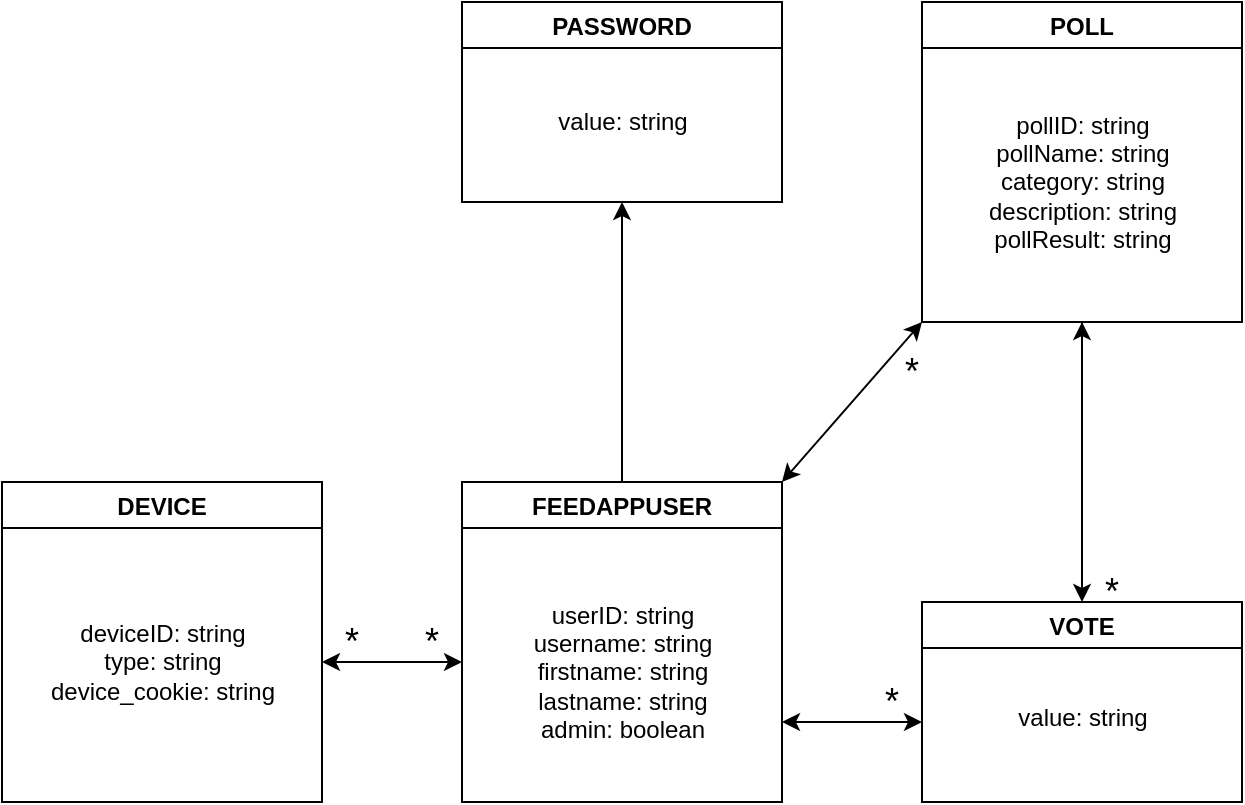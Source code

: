 <mxfile version="20.3.2" type="device"><diagram id="3DqvE3WZ2hL0PcK7NJS7" name="Page-1"><mxGraphModel dx="812" dy="529" grid="1" gridSize="10" guides="1" tooltips="1" connect="1" arrows="1" fold="1" page="1" pageScale="1" pageWidth="827" pageHeight="1169" math="0" shadow="0"><root><mxCell id="0"/><mxCell id="1" parent="0"/><mxCell id="i9x7m4cZ3sYLqyNfHoE3-2" value="FEEDAPPUSER" style="swimlane;" parent="1" vertex="1"><mxGeometry x="360" y="610" width="160" height="160" as="geometry"/></mxCell><mxCell id="i9x7m4cZ3sYLqyNfHoE3-5" value="userID: string&lt;br&gt;username: string&lt;br&gt;firstname: string&lt;br&gt;lastname: string&lt;br&gt;admin: boolean" style="text;html=1;align=center;verticalAlign=middle;resizable=0;points=[];autosize=1;strokeColor=none;fillColor=none;" parent="i9x7m4cZ3sYLqyNfHoE3-2" vertex="1"><mxGeometry x="25" y="50" width="110" height="90" as="geometry"/></mxCell><mxCell id="i9x7m4cZ3sYLqyNfHoE3-6" value="POLL" style="swimlane;" parent="1" vertex="1"><mxGeometry x="590" y="370" width="160" height="160" as="geometry"/></mxCell><mxCell id="i9x7m4cZ3sYLqyNfHoE3-7" value="pollID: string&lt;br&gt;pollName: string&lt;br&gt;category: string&lt;br&gt;description: string&lt;br&gt;pollResult: string" style="text;html=1;align=center;verticalAlign=middle;resizable=0;points=[];autosize=1;strokeColor=none;fillColor=none;" parent="i9x7m4cZ3sYLqyNfHoE3-6" vertex="1"><mxGeometry x="20" y="45" width="120" height="90" as="geometry"/></mxCell><mxCell id="i9x7m4cZ3sYLqyNfHoE3-8" value="VOTE" style="swimlane;" parent="1" vertex="1"><mxGeometry x="590" y="670" width="160" height="100" as="geometry"/></mxCell><mxCell id="i9x7m4cZ3sYLqyNfHoE3-9" value="&lt;br&gt;value: string" style="text;html=1;align=center;verticalAlign=middle;resizable=0;points=[];autosize=1;strokeColor=none;fillColor=none;" parent="i9x7m4cZ3sYLqyNfHoE3-8" vertex="1"><mxGeometry x="35" y="30" width="90" height="40" as="geometry"/></mxCell><mxCell id="ibwetgyjqIM-7qNNKDDq-4" value="&lt;font style=&quot;font-size: 18px;&quot;&gt;*&lt;/font&gt;" style="text;html=1;strokeColor=none;fillColor=none;align=center;verticalAlign=middle;whiteSpace=wrap;rounded=0;" parent="i9x7m4cZ3sYLqyNfHoE3-8" vertex="1"><mxGeometry x="70" y="-20" width="50" height="30" as="geometry"/></mxCell><mxCell id="i9x7m4cZ3sYLqyNfHoE3-18" value="" style="endArrow=classic;html=1;rounded=0;entryX=0.5;entryY=0;entryDx=0;entryDy=0;exitX=0.5;exitY=1;exitDx=0;exitDy=0;" parent="1" source="i9x7m4cZ3sYLqyNfHoE3-6" target="i9x7m4cZ3sYLqyNfHoE3-8" edge="1"><mxGeometry width="50" height="50" relative="1" as="geometry"><mxPoint x="580" y="610" as="sourcePoint"/><mxPoint x="630" y="560" as="targetPoint"/></mxGeometry></mxCell><mxCell id="i9x7m4cZ3sYLqyNfHoE3-26" value="" style="endArrow=classic;html=1;rounded=0;" parent="1" edge="1"><mxGeometry width="50" height="50" relative="1" as="geometry"><mxPoint x="670" y="630" as="sourcePoint"/><mxPoint x="670" y="530" as="targetPoint"/></mxGeometry></mxCell><mxCell id="DVJLygQkR1Y7jIwSYU8g-1" value="PASSWORD" style="swimlane;" parent="1" vertex="1"><mxGeometry x="360" y="370" width="160" height="100" as="geometry"/></mxCell><mxCell id="DVJLygQkR1Y7jIwSYU8g-2" value="value: string" style="text;html=1;align=center;verticalAlign=middle;resizable=0;points=[];autosize=1;strokeColor=none;fillColor=none;" parent="DVJLygQkR1Y7jIwSYU8g-1" vertex="1"><mxGeometry x="35" y="45" width="90" height="30" as="geometry"/></mxCell><mxCell id="DVJLygQkR1Y7jIwSYU8g-4" value="" style="endArrow=classic;html=1;rounded=0;exitX=0.5;exitY=0;exitDx=0;exitDy=0;entryX=0.5;entryY=1;entryDx=0;entryDy=0;" parent="1" source="i9x7m4cZ3sYLqyNfHoE3-2" target="DVJLygQkR1Y7jIwSYU8g-1" edge="1"><mxGeometry width="50" height="50" relative="1" as="geometry"><mxPoint x="570" y="620" as="sourcePoint"/><mxPoint x="620" y="570" as="targetPoint"/></mxGeometry></mxCell><mxCell id="ibwetgyjqIM-7qNNKDDq-1" value="" style="endArrow=classic;startArrow=classic;html=1;rounded=0;entryX=0;entryY=1;entryDx=0;entryDy=0;exitX=1;exitY=0;exitDx=0;exitDy=0;" parent="1" source="i9x7m4cZ3sYLqyNfHoE3-2" target="i9x7m4cZ3sYLqyNfHoE3-6" edge="1"><mxGeometry width="50" height="50" relative="1" as="geometry"><mxPoint x="470" y="720" as="sourcePoint"/><mxPoint x="520" y="670" as="targetPoint"/></mxGeometry></mxCell><mxCell id="ibwetgyjqIM-7qNNKDDq-5" value="&lt;font style=&quot;font-size: 18px;&quot;&gt;*&lt;/font&gt;" style="text;html=1;strokeColor=none;fillColor=none;align=center;verticalAlign=middle;whiteSpace=wrap;rounded=0;" parent="1" vertex="1"><mxGeometry x="560" y="540" width="50" height="30" as="geometry"/></mxCell><mxCell id="ibwetgyjqIM-7qNNKDDq-3" value="&lt;font style=&quot;font-size: 18px;&quot;&gt;*&lt;/font&gt;" style="text;html=1;strokeColor=none;fillColor=none;align=center;verticalAlign=middle;whiteSpace=wrap;rounded=0;" parent="1" vertex="1"><mxGeometry x="550" y="705" width="50" height="30" as="geometry"/></mxCell><mxCell id="FW-iPoUB4A0apoI3brXb-3" value="" style="endArrow=classic;startArrow=classic;html=1;rounded=0;" parent="1" edge="1"><mxGeometry width="50" height="50" relative="1" as="geometry"><mxPoint x="520" y="730" as="sourcePoint"/><mxPoint x="590" y="730" as="targetPoint"/></mxGeometry></mxCell><mxCell id="MVdZNGWqWXuyUa_NCtOg-1" value="DEVICE" style="swimlane;" parent="1" vertex="1"><mxGeometry x="130" y="610" width="160" height="160" as="geometry"/></mxCell><mxCell id="MVdZNGWqWXuyUa_NCtOg-2" value="deviceID: string&lt;br&gt;type: string&lt;br&gt;device_cookie: string" style="text;html=1;align=center;verticalAlign=middle;resizable=0;points=[];autosize=1;strokeColor=none;fillColor=none;" parent="MVdZNGWqWXuyUa_NCtOg-1" vertex="1"><mxGeometry x="10" y="60" width="140" height="60" as="geometry"/></mxCell><mxCell id="MVdZNGWqWXuyUa_NCtOg-3" value="" style="endArrow=classic;startArrow=classic;html=1;rounded=0;" parent="1" edge="1"><mxGeometry width="50" height="50" relative="1" as="geometry"><mxPoint x="290" y="700" as="sourcePoint"/><mxPoint x="360" y="700" as="targetPoint"/></mxGeometry></mxCell><mxCell id="MVdZNGWqWXuyUa_NCtOg-8" value="&lt;font style=&quot;font-size: 18px;&quot;&gt;*&lt;/font&gt;" style="text;html=1;strokeColor=none;fillColor=none;align=center;verticalAlign=middle;whiteSpace=wrap;rounded=0;" parent="1" vertex="1"><mxGeometry x="280" y="685" width="50" height="10" as="geometry"/></mxCell><mxCell id="MVdZNGWqWXuyUa_NCtOg-4" value="&lt;font style=&quot;font-size: 18px;&quot;&gt;*&lt;/font&gt;" style="text;html=1;strokeColor=none;fillColor=none;align=center;verticalAlign=middle;whiteSpace=wrap;rounded=0;" parent="1" vertex="1"><mxGeometry x="340" y="665" width="10" height="50" as="geometry"/></mxCell></root></mxGraphModel></diagram></mxfile>